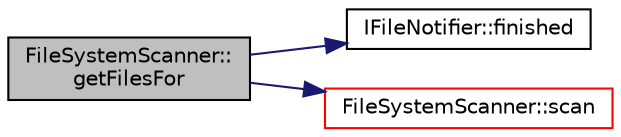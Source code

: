 digraph "FileSystemScanner::getFilesFor"
{
 // LATEX_PDF_SIZE
  edge [fontname="Helvetica",fontsize="10",labelfontname="Helvetica",labelfontsize="10"];
  node [fontname="Helvetica",fontsize="10",shape=record];
  rankdir="LR";
  Node1 [label="FileSystemScanner::\lgetFilesFor",height=0.2,width=0.4,color="black", fillcolor="grey75", style="filled", fontcolor="black",tooltip=" "];
  Node1 -> Node2 [color="midnightblue",fontsize="10",style="solid",fontname="Helvetica"];
  Node2 [label="IFileNotifier::finished",height=0.2,width=0.4,color="black", fillcolor="white", style="filled",URL="$struct_i_file_notifier.html#a85fb5ef62f8c5f8ef8e3306213c3a9b0",tooltip=" "];
  Node1 -> Node3 [color="midnightblue",fontsize="10",style="solid",fontname="Helvetica"];
  Node3 [label="FileSystemScanner::scan",height=0.2,width=0.4,color="red", fillcolor="white", style="filled",URL="$class_file_system_scanner.html#a176860441f910cc7a3a9507d3822a0ab",tooltip=" "];
}
